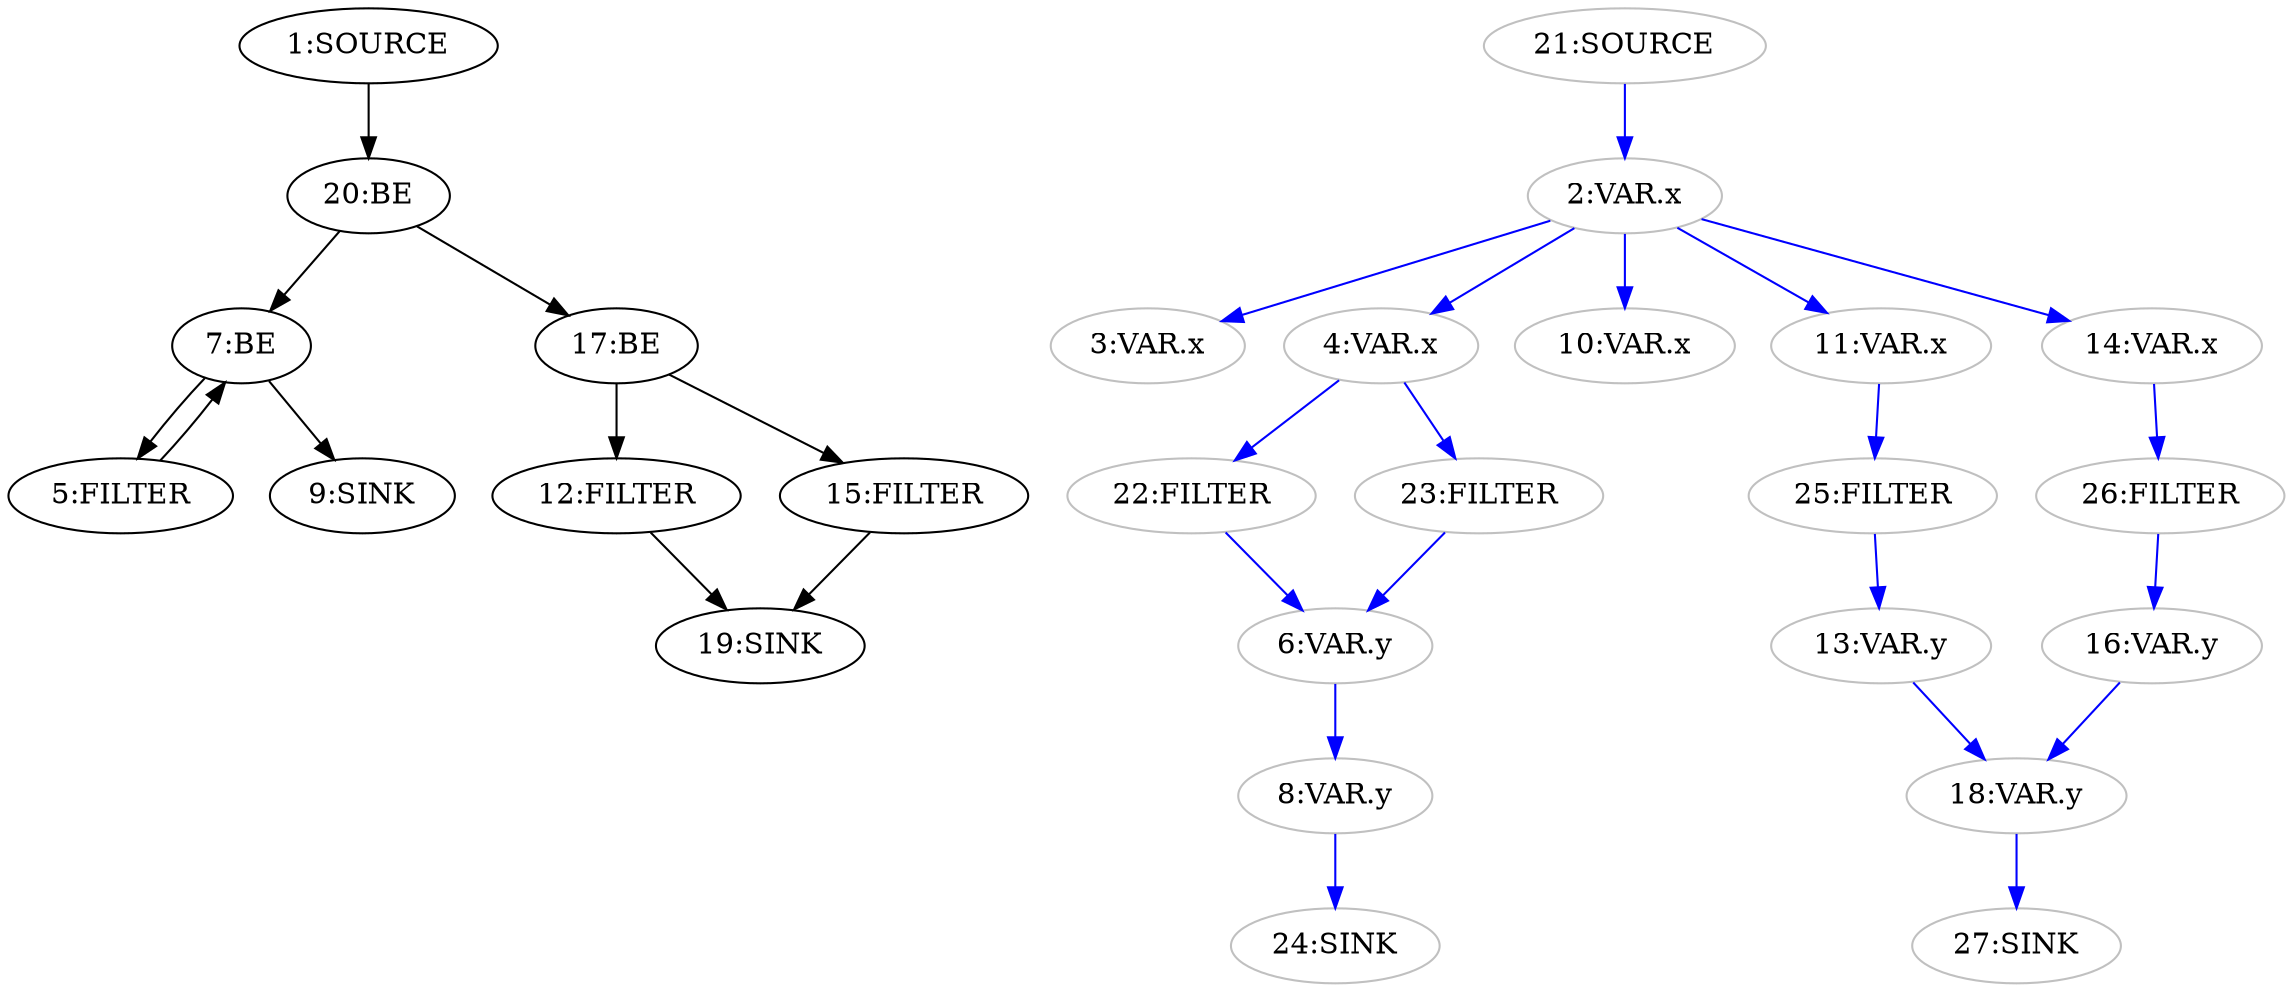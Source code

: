 digraph {
  n7 [label="7:BE"];
  n20 [label="20:BE"];
  n17 [label="17:BE"];
  n5 [label="5:FILTER"];
  n12 [label="12:FILTER"];
  n15 [label="15:FILTER"];
  n1 [label="1:SOURCE"];
  n9 [label="9:SINK"];
  n19 [label="19:SINK"];
  n2 [label="2:VAR.x" color="grey"];
  n3 [label="3:VAR.x" color="grey"];
  n4 [label="4:VAR.x" color="grey"];
  n6 [label="6:VAR.y" color="grey"];
  n8 [label="8:VAR.y" color="grey"];
  n10 [label="10:VAR.x" color="grey"];
  n11 [label="11:VAR.x" color="grey"];
  n13 [label="13:VAR.y" color="grey"];
  n14 [label="14:VAR.x" color="grey"];
  n16 [label="16:VAR.y" color="grey"];
  n18 [label="18:VAR.y" color="grey"];
  n21 [label="21:SOURCE" color="grey"];
  n22 [label="22:FILTER" color="grey"];
  n23 [label="23:FILTER" color="grey"];
  n24 [label="24:SINK" color="grey"];
  n25 [label="25:FILTER" color="grey"];
  n26 [label="26:FILTER" color="grey"];
  n27 [label="27:SINK" color="grey"];
  n1 -> n20 [color="black"];
  n5 -> n7 [color="black"];
  n7 -> n5 [color="black"];
  n7 -> n9 [color="black"];
  n12 -> n19 [color="black"];
  n15 -> n19 [color="black"];
  n17 -> n12 [color="black"];
  n17 -> n15 [color="black"];
  n20 -> n7 [color="black"];
  n20 -> n17 [color="black"];
  n2 -> n3 [color="blue"];
  n2 -> n4 [color="blue"];
  n2 -> n10 [color="blue"];
  n2 -> n11 [color="blue"];
  n2 -> n14 [color="blue"];
  n4 -> n22 [color="blue"];
  n4 -> n23 [color="blue"];
  n6 -> n8 [color="blue"];
  n8 -> n24 [color="blue"];
  n11 -> n25 [color="blue"];
  n13 -> n18 [color="blue"];
  n14 -> n26 [color="blue"];
  n16 -> n18 [color="blue"];
  n18 -> n27 [color="blue"];
  n21 -> n2 [color="blue"];
  n22 -> n6 [color="blue"];
  n23 -> n6 [color="blue"];
  n25 -> n13 [color="blue"];
  n26 -> n16 [color="blue"];
}
